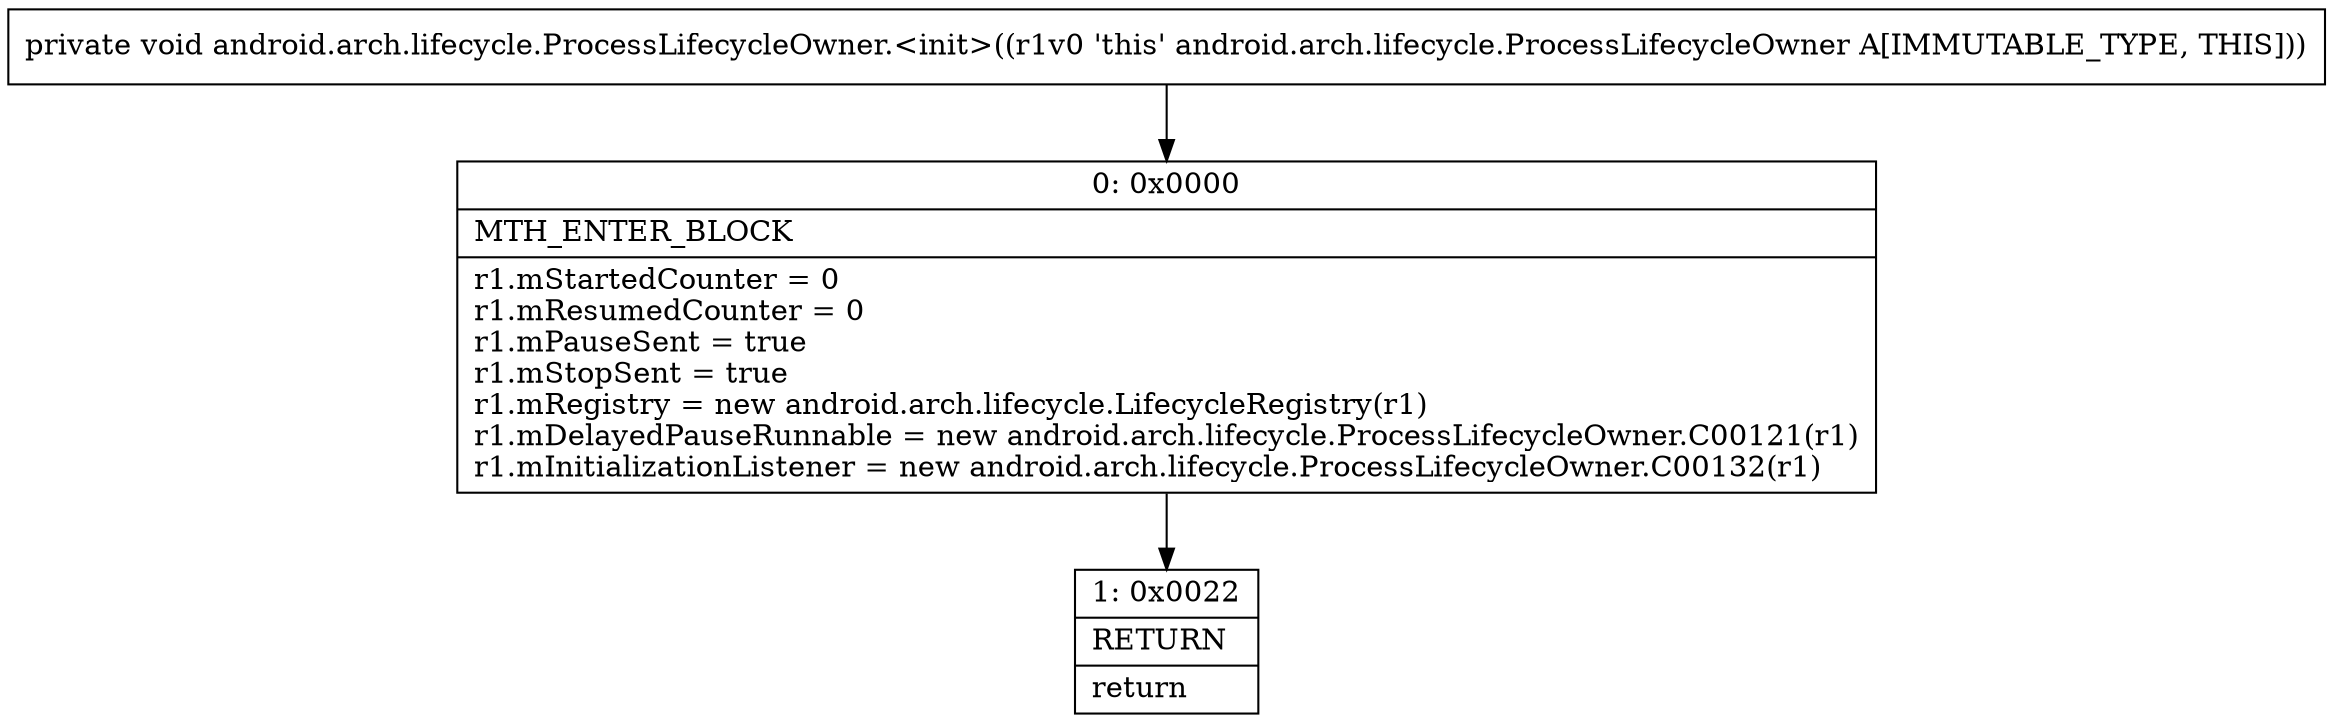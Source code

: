 digraph "CFG forandroid.arch.lifecycle.ProcessLifecycleOwner.\<init\>()V" {
Node_0 [shape=record,label="{0\:\ 0x0000|MTH_ENTER_BLOCK\l|r1.mStartedCounter = 0\lr1.mResumedCounter = 0\lr1.mPauseSent = true\lr1.mStopSent = true\lr1.mRegistry = new android.arch.lifecycle.LifecycleRegistry(r1)\lr1.mDelayedPauseRunnable = new android.arch.lifecycle.ProcessLifecycleOwner.C00121(r1)\lr1.mInitializationListener = new android.arch.lifecycle.ProcessLifecycleOwner.C00132(r1)\l}"];
Node_1 [shape=record,label="{1\:\ 0x0022|RETURN\l|return\l}"];
MethodNode[shape=record,label="{private void android.arch.lifecycle.ProcessLifecycleOwner.\<init\>((r1v0 'this' android.arch.lifecycle.ProcessLifecycleOwner A[IMMUTABLE_TYPE, THIS])) }"];
MethodNode -> Node_0;
Node_0 -> Node_1;
}


